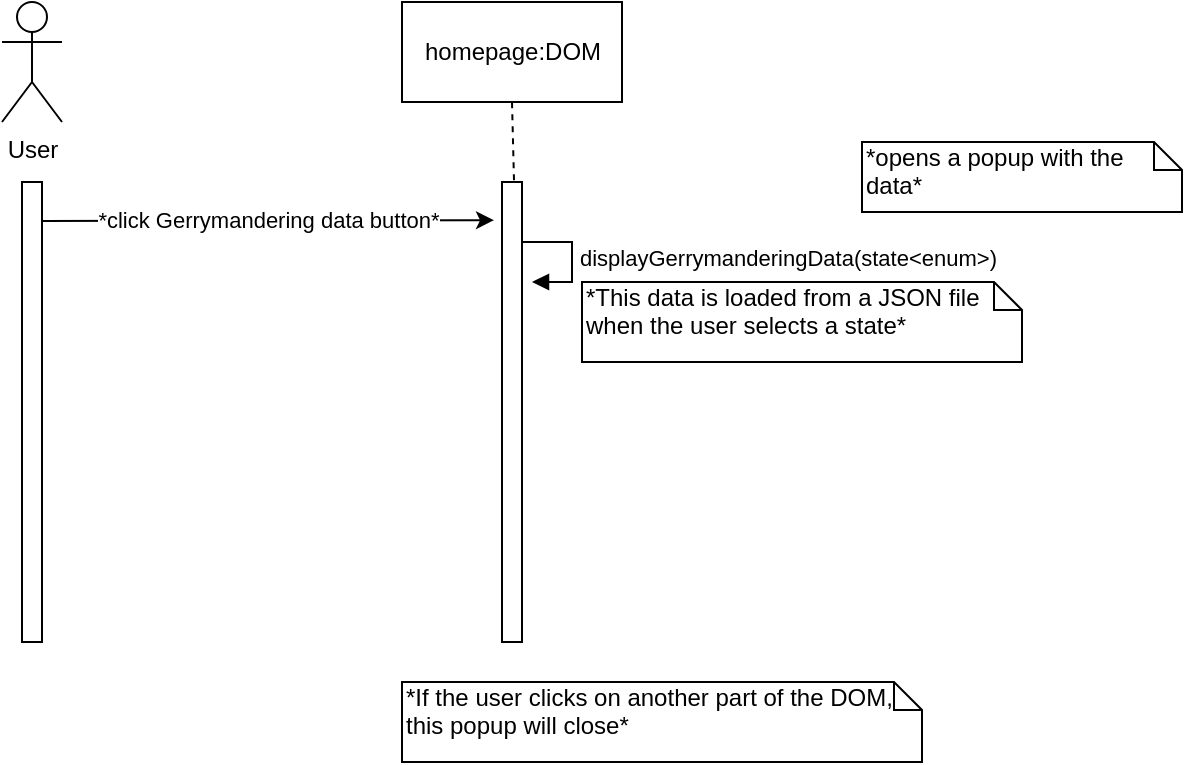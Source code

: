 <mxfile version="10.6.0" type="device"><diagram id="8WhHTe5fs2T4GxC_zk-X" name="Page-1"><mxGraphModel dx="918" dy="616" grid="1" gridSize="10" guides="1" tooltips="1" connect="1" arrows="1" fold="1" page="1" pageScale="1" pageWidth="850" pageHeight="1100" math="0" shadow="0"><root><mxCell id="0"/><mxCell id="1" parent="0"/><mxCell id="iQ7EWfk3G4LU-ARcMvYm-1" value="" style="html=1;points=[];perimeter=orthogonalPerimeter;" vertex="1" parent="1"><mxGeometry x="280" y="110" width="10" height="230" as="geometry"/></mxCell><mxCell id="iQ7EWfk3G4LU-ARcMvYm-2" value="homepage:DOM" style="html=1;" vertex="1" parent="1"><mxGeometry x="230" y="20" width="110" height="50" as="geometry"/></mxCell><mxCell id="iQ7EWfk3G4LU-ARcMvYm-3" value="" style="endArrow=none;dashed=1;html=1;entryX=0.5;entryY=1;entryDx=0;entryDy=0;exitX=0.6;exitY=-0.004;exitDx=0;exitDy=0;exitPerimeter=0;" edge="1" parent="1" source="iQ7EWfk3G4LU-ARcMvYm-1" target="iQ7EWfk3G4LU-ARcMvYm-2"><mxGeometry width="50" height="50" relative="1" as="geometry"><mxPoint x="80" y="280" as="sourcePoint"/><mxPoint x="130" y="230" as="targetPoint"/></mxGeometry></mxCell><mxCell id="iQ7EWfk3G4LU-ARcMvYm-4" value="displayGerrymanderingData(state&amp;lt;enum&amp;gt;)" style="edgeStyle=orthogonalEdgeStyle;html=1;align=left;spacingLeft=2;endArrow=block;rounded=0;entryX=1;entryY=0;" edge="1" parent="1"><mxGeometry relative="1" as="geometry"><mxPoint x="290" y="140" as="sourcePoint"/><Array as="points"><mxPoint x="315" y="140"/></Array><mxPoint x="295" y="160" as="targetPoint"/></mxGeometry></mxCell><mxCell id="iQ7EWfk3G4LU-ARcMvYm-5" value="User" style="shape=umlActor;verticalLabelPosition=bottom;labelBackgroundColor=#ffffff;verticalAlign=top;html=1;outlineConnect=0;" vertex="1" parent="1"><mxGeometry x="30" y="20" width="30" height="60" as="geometry"/></mxCell><mxCell id="iQ7EWfk3G4LU-ARcMvYm-6" value="" style="html=1;points=[];perimeter=orthogonalPerimeter;" vertex="1" parent="1"><mxGeometry x="40" y="110" width="10" height="230" as="geometry"/></mxCell><mxCell id="iQ7EWfk3G4LU-ARcMvYm-7" value="*click Gerrymandering data button*&lt;br&gt;" style="endArrow=classic;html=1;entryX=-0.4;entryY=0.083;entryDx=0;entryDy=0;entryPerimeter=0;" edge="1" parent="1" target="iQ7EWfk3G4LU-ARcMvYm-1"><mxGeometry width="50" height="50" relative="1" as="geometry"><mxPoint x="50" y="129.5" as="sourcePoint"/><mxPoint x="130" y="129.5" as="targetPoint"/></mxGeometry></mxCell><mxCell id="iQ7EWfk3G4LU-ARcMvYm-9" value="*This data is loaded from a JSON file when the user selects a state*&lt;br&gt;" style="shape=note;whiteSpace=wrap;html=1;size=14;verticalAlign=top;align=left;spacingTop=-6;" vertex="1" parent="1"><mxGeometry x="320" y="160" width="220" height="40" as="geometry"/></mxCell><mxCell id="iQ7EWfk3G4LU-ARcMvYm-10" value="*opens a popup with the data*" style="shape=note;whiteSpace=wrap;html=1;size=14;verticalAlign=top;align=left;spacingTop=-6;" vertex="1" parent="1"><mxGeometry x="460" y="90" width="160" height="35" as="geometry"/></mxCell><mxCell id="iQ7EWfk3G4LU-ARcMvYm-11" value="*If the user clicks on another part of the DOM, this popup will close*" style="shape=note;whiteSpace=wrap;html=1;size=14;verticalAlign=top;align=left;spacingTop=-6;" vertex="1" parent="1"><mxGeometry x="230" y="360" width="260" height="40" as="geometry"/></mxCell></root></mxGraphModel></diagram></mxfile>